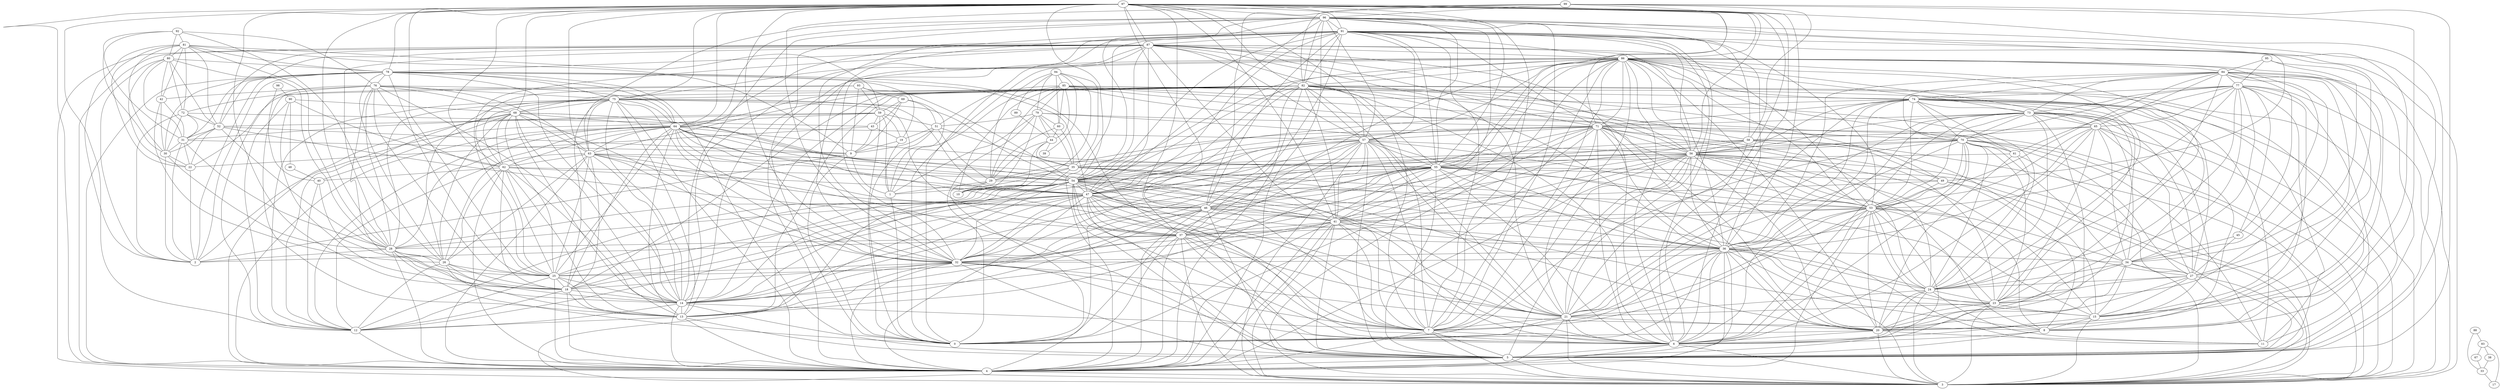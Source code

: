 digraph "sensornet-topology" {
label = "";
rankdir="BT";"0"->"1" [arrowhead = "both"] 
"0"->"9" [arrowhead = "both"] 
"0"->"20" [arrowhead = "both"] 
"0"->"21" [arrowhead = "both"] 
"0"->"28" [arrowhead = "both"] 
"0"->"29" [arrowhead = "both"] 
"0"->"36" [arrowhead = "both"] 
"0"->"37" [arrowhead = "both"] 
"0"->"41" [arrowhead = "both"] 
"0"->"51" [arrowhead = "both"] 
"0"->"59" [arrowhead = "both"] 
"0"->"70" [arrowhead = "both"] 
"0"->"71" [arrowhead = "both"] 
"0"->"78" [arrowhead = "both"] 
"0"->"79" [arrowhead = "both"] 
"0"->"86" [arrowhead = "both"] 
"0"->"87" [arrowhead = "both"] 
"0"->"91" [arrowhead = "both"] 
"1"->"9" [arrowhead = "both"] 
"1"->"19" [arrowhead = "both"] 
"1"->"29" [arrowhead = "both"] 
"1"->"35" [arrowhead = "both"] 
"1"->"59" [arrowhead = "both"] 
"1"->"69" [arrowhead = "both"] 
"1"->"79" [arrowhead = "both"] 
"1"->"85" [arrowhead = "both"] 
"2"->"9" [arrowhead = "both"] 
"2"->"22" [arrowhead = "both"] 
"2"->"28" [arrowhead = "both"] 
"2"->"30" [arrowhead = "both"] 
"2"->"31" [arrowhead = "both"] 
"2"->"37" [arrowhead = "both"] 
"2"->"59" [arrowhead = "both"] 
"2"->"72" [arrowhead = "both"] 
"2"->"78" [arrowhead = "both"] 
"2"->"80" [arrowhead = "both"] 
"2"->"81" [arrowhead = "both"] 
"2"->"87" [arrowhead = "both"] 
"3"->"4" [arrowhead = "both"] 
"3"->"5" [arrowhead = "both"] 
"3"->"6" [arrowhead = "both"] 
"3"->"7" [arrowhead = "both"] 
"3"->"15" [arrowhead = "both"] 
"3"->"20" [arrowhead = "both"] 
"3"->"21" [arrowhead = "both"] 
"3"->"23" [arrowhead = "both"] 
"3"->"24" [arrowhead = "both"] 
"3"->"27" [arrowhead = "both"] 
"3"->"34" [arrowhead = "both"] 
"3"->"36" [arrowhead = "both"] 
"3"->"37" [arrowhead = "both"] 
"3"->"41" [arrowhead = "both"] 
"3"->"54" [arrowhead = "both"] 
"3"->"55" [arrowhead = "both"] 
"3"->"56" [arrowhead = "both"] 
"3"->"57" [arrowhead = "both"] 
"3"->"65" [arrowhead = "both"] 
"3"->"70" [arrowhead = "both"] 
"3"->"71" [arrowhead = "both"] 
"3"->"73" [arrowhead = "both"] 
"3"->"74" [arrowhead = "both"] 
"3"->"77" [arrowhead = "both"] 
"3"->"84" [arrowhead = "both"] 
"3"->"86" [arrowhead = "both"] 
"3"->"87" [arrowhead = "both"] 
"3"->"91" [arrowhead = "both"] 
"4"->"5" [arrowhead = "both"] 
"4"->"6" [arrowhead = "both"] 
"4"->"7" [arrowhead = "both"] 
"4"->"12" [arrowhead = "both"] 
"4"->"13" [arrowhead = "both"] 
"4"->"14" [arrowhead = "both"] 
"4"->"18" [arrowhead = "both"] 
"4"->"21" [arrowhead = "both"] 
"4"->"25" [arrowhead = "both"] 
"4"->"28" [arrowhead = "both"] 
"4"->"32" [arrowhead = "both"] 
"4"->"36" [arrowhead = "both"] 
"4"->"37" [arrowhead = "both"] 
"4"->"41" [arrowhead = "both"] 
"4"->"46" [arrowhead = "both"] 
"4"->"47" [arrowhead = "both"] 
"4"->"53" [arrowhead = "both"] 
"4"->"55" [arrowhead = "both"] 
"4"->"56" [arrowhead = "both"] 
"4"->"57" [arrowhead = "both"] 
"4"->"62" [arrowhead = "both"] 
"4"->"63" [arrowhead = "both"] 
"4"->"64" [arrowhead = "both"] 
"4"->"68" [arrowhead = "both"] 
"4"->"71" [arrowhead = "both"] 
"4"->"75" [arrowhead = "both"] 
"4"->"78" [arrowhead = "both"] 
"4"->"82" [arrowhead = "both"] 
"4"->"86" [arrowhead = "both"] 
"4"->"87" [arrowhead = "both"] 
"4"->"91" [arrowhead = "both"] 
"4"->"96" [arrowhead = "both"] 
"4"->"97" [arrowhead = "both"] 
"5"->"6" [arrowhead = "both"] 
"5"->"7" [arrowhead = "both"] 
"5"->"8" [arrowhead = "both"] 
"5"->"13" [arrowhead = "both"] 
"5"->"14" [arrowhead = "both"] 
"5"->"32" [arrowhead = "both"] 
"5"->"36" [arrowhead = "both"] 
"5"->"41" [arrowhead = "both"] 
"5"->"46" [arrowhead = "both"] 
"5"->"47" [arrowhead = "both"] 
"5"->"49" [arrowhead = "both"] 
"5"->"53" [arrowhead = "both"] 
"5"->"54" [arrowhead = "both"] 
"5"->"56" [arrowhead = "both"] 
"5"->"57" [arrowhead = "both"] 
"5"->"58" [arrowhead = "both"] 
"5"->"63" [arrowhead = "both"] 
"5"->"64" [arrowhead = "both"] 
"5"->"82" [arrowhead = "both"] 
"5"->"86" [arrowhead = "both"] 
"5"->"91" [arrowhead = "both"] 
"5"->"96" [arrowhead = "both"] 
"5"->"97" [arrowhead = "both"] 
"5"->"99" [arrowhead = "both"] 
"6"->"7" [arrowhead = "both"] 
"6"->"8" [arrowhead = "both"] 
"6"->"15" [arrowhead = "both"] 
"6"->"20" [arrowhead = "both"] 
"6"->"21" [arrowhead = "both"] 
"6"->"23" [arrowhead = "both"] 
"6"->"24" [arrowhead = "both"] 
"6"->"32" [arrowhead = "both"] 
"6"->"36" [arrowhead = "both"] 
"6"->"37" [arrowhead = "both"] 
"6"->"41" [arrowhead = "both"] 
"6"->"47" [arrowhead = "both"] 
"6"->"53" [arrowhead = "both"] 
"6"->"54" [arrowhead = "both"] 
"6"->"55" [arrowhead = "both"] 
"6"->"57" [arrowhead = "both"] 
"6"->"58" [arrowhead = "both"] 
"6"->"65" [arrowhead = "both"] 
"6"->"70" [arrowhead = "both"] 
"6"->"71" [arrowhead = "both"] 
"6"->"73" [arrowhead = "both"] 
"6"->"74" [arrowhead = "both"] 
"6"->"82" [arrowhead = "both"] 
"6"->"86" [arrowhead = "both"] 
"6"->"87" [arrowhead = "both"] 
"6"->"91" [arrowhead = "both"] 
"6"->"97" [arrowhead = "both"] 
"7"->"14" [arrowhead = "both"] 
"7"->"21" [arrowhead = "both"] 
"7"->"32" [arrowhead = "both"] 
"7"->"36" [arrowhead = "both"] 
"7"->"37" [arrowhead = "both"] 
"7"->"41" [arrowhead = "both"] 
"7"->"46" [arrowhead = "both"] 
"7"->"47" [arrowhead = "both"] 
"7"->"53" [arrowhead = "both"] 
"7"->"54" [arrowhead = "both"] 
"7"->"55" [arrowhead = "both"] 
"7"->"56" [arrowhead = "both"] 
"7"->"64" [arrowhead = "both"] 
"7"->"71" [arrowhead = "both"] 
"7"->"82" [arrowhead = "both"] 
"7"->"86" [arrowhead = "both"] 
"7"->"87" [arrowhead = "both"] 
"7"->"91" [arrowhead = "both"] 
"7"->"96" [arrowhead = "both"] 
"7"->"97" [arrowhead = "both"] 
"8"->"15" [arrowhead = "both"] 
"8"->"32" [arrowhead = "both"] 
"8"->"46" [arrowhead = "both"] 
"8"->"49" [arrowhead = "both"] 
"8"->"55" [arrowhead = "both"] 
"8"->"56" [arrowhead = "both"] 
"8"->"65" [arrowhead = "both"] 
"8"->"82" [arrowhead = "both"] 
"8"->"96" [arrowhead = "both"] 
"8"->"99" [arrowhead = "both"] 
"9"->"19" [arrowhead = "both"] 
"9"->"31" [arrowhead = "both"] 
"9"->"43" [arrowhead = "both"] 
"9"->"51" [arrowhead = "both"] 
"9"->"52" [arrowhead = "both"] 
"9"->"69" [arrowhead = "both"] 
"9"->"81" [arrowhead = "both"] 
"9"->"93" [arrowhead = "both"] 
"10"->"29" [arrowhead = "both"] 
"10"->"35" [arrowhead = "both"] 
"10"->"44" [arrowhead = "both"] 
"10"->"79" [arrowhead = "both"] 
"10"->"85" [arrowhead = "both"] 
"10"->"94" [arrowhead = "both"] 
"11"->"20" [arrowhead = "both"] 
"11"->"24" [arrowhead = "both"] 
"11"->"27" [arrowhead = "both"] 
"11"->"35" [arrowhead = "both"] 
"11"->"70" [arrowhead = "both"] 
"11"->"74" [arrowhead = "both"] 
"11"->"77" [arrowhead = "both"] 
"11"->"85" [arrowhead = "both"] 
"12"->"13" [arrowhead = "both"] 
"12"->"14" [arrowhead = "both"] 
"12"->"18" [arrowhead = "both"] 
"12"->"25" [arrowhead = "both"] 
"12"->"26" [arrowhead = "both"] 
"12"->"40" [arrowhead = "both"] 
"12"->"47" [arrowhead = "both"] 
"12"->"54" [arrowhead = "both"] 
"12"->"63" [arrowhead = "both"] 
"12"->"64" [arrowhead = "both"] 
"12"->"68" [arrowhead = "both"] 
"12"->"75" [arrowhead = "both"] 
"12"->"76" [arrowhead = "both"] 
"12"->"90" [arrowhead = "both"] 
"12"->"97" [arrowhead = "both"] 
"13"->"14" [arrowhead = "both"] 
"13"->"18" [arrowhead = "both"] 
"13"->"25" [arrowhead = "both"] 
"13"->"26" [arrowhead = "both"] 
"13"->"32" [arrowhead = "both"] 
"13"->"46" [arrowhead = "both"] 
"13"->"54" [arrowhead = "both"] 
"13"->"55" [arrowhead = "both"] 
"13"->"62" [arrowhead = "both"] 
"13"->"64" [arrowhead = "both"] 
"13"->"68" [arrowhead = "both"] 
"13"->"75" [arrowhead = "both"] 
"13"->"76" [arrowhead = "both"] 
"13"->"82" [arrowhead = "both"] 
"13"->"96" [arrowhead = "both"] 
"14"->"18" [arrowhead = "both"] 
"14"->"25" [arrowhead = "both"] 
"14"->"26" [arrowhead = "both"] 
"14"->"28" [arrowhead = "both"] 
"14"->"32" [arrowhead = "both"] 
"14"->"41" [arrowhead = "both"] 
"14"->"46" [arrowhead = "both"] 
"14"->"47" [arrowhead = "both"] 
"14"->"54" [arrowhead = "both"] 
"14"->"55" [arrowhead = "both"] 
"14"->"57" [arrowhead = "both"] 
"14"->"62" [arrowhead = "both"] 
"14"->"63" [arrowhead = "both"] 
"14"->"68" [arrowhead = "both"] 
"14"->"75" [arrowhead = "both"] 
"14"->"76" [arrowhead = "both"] 
"14"->"78" [arrowhead = "both"] 
"14"->"82" [arrowhead = "both"] 
"14"->"91" [arrowhead = "both"] 
"14"->"96" [arrowhead = "both"] 
"14"->"97" [arrowhead = "both"] 
"15"->"23" [arrowhead = "both"] 
"15"->"27" [arrowhead = "both"] 
"15"->"34" [arrowhead = "both"] 
"15"->"36" [arrowhead = "both"] 
"15"->"53" [arrowhead = "both"] 
"15"->"56" [arrowhead = "both"] 
"15"->"58" [arrowhead = "both"] 
"15"->"73" [arrowhead = "both"] 
"15"->"77" [arrowhead = "both"] 
"15"->"84" [arrowhead = "both"] 
"15"->"86" [arrowhead = "both"] 
"17"->"33" [arrowhead = "both"] 
"17"->"83" [arrowhead = "both"] 
"18"->"25" [arrowhead = "both"] 
"18"->"26" [arrowhead = "both"] 
"18"->"32" [arrowhead = "both"] 
"18"->"40" [arrowhead = "both"] 
"18"->"47" [arrowhead = "both"] 
"18"->"54" [arrowhead = "both"] 
"18"->"62" [arrowhead = "both"] 
"18"->"63" [arrowhead = "both"] 
"18"->"64" [arrowhead = "both"] 
"18"->"75" [arrowhead = "both"] 
"18"->"76" [arrowhead = "both"] 
"18"->"82" [arrowhead = "both"] 
"18"->"90" [arrowhead = "both"] 
"18"->"97" [arrowhead = "both"] 
"19"->"43" [arrowhead = "both"] 
"19"->"51" [arrowhead = "both"] 
"19"->"59" [arrowhead = "both"] 
"19"->"93" [arrowhead = "both"] 
"20"->"21" [arrowhead = "both"] 
"20"->"23" [arrowhead = "both"] 
"20"->"24" [arrowhead = "both"] 
"20"->"27" [arrowhead = "both"] 
"20"->"34" [arrowhead = "both"] 
"20"->"35" [arrowhead = "both"] 
"20"->"36" [arrowhead = "both"] 
"20"->"53" [arrowhead = "both"] 
"20"->"56" [arrowhead = "both"] 
"20"->"61" [arrowhead = "both"] 
"20"->"71" [arrowhead = "both"] 
"20"->"73" [arrowhead = "both"] 
"20"->"74" [arrowhead = "both"] 
"20"->"77" [arrowhead = "both"] 
"20"->"84" [arrowhead = "both"] 
"20"->"85" [arrowhead = "both"] 
"20"->"86" [arrowhead = "both"] 
"21"->"23" [arrowhead = "both"] 
"21"->"24" [arrowhead = "both"] 
"21"->"29" [arrowhead = "both"] 
"21"->"36" [arrowhead = "both"] 
"21"->"37" [arrowhead = "both"] 
"21"->"41" [arrowhead = "both"] 
"21"->"47" [arrowhead = "both"] 
"21"->"53" [arrowhead = "both"] 
"21"->"54" [arrowhead = "both"] 
"21"->"56" [arrowhead = "both"] 
"21"->"57" [arrowhead = "both"] 
"21"->"70" [arrowhead = "both"] 
"21"->"73" [arrowhead = "both"] 
"21"->"74" [arrowhead = "both"] 
"21"->"79" [arrowhead = "both"] 
"21"->"86" [arrowhead = "both"] 
"21"->"87" [arrowhead = "both"] 
"21"->"91" [arrowhead = "both"] 
"21"->"97" [arrowhead = "both"] 
"22"->"30" [arrowhead = "both"] 
"22"->"31" [arrowhead = "both"] 
"22"->"43" [arrowhead = "both"] 
"22"->"52" [arrowhead = "both"] 
"22"->"80" [arrowhead = "both"] 
"22"->"81" [arrowhead = "both"] 
"22"->"93" [arrowhead = "both"] 
"23"->"24" [arrowhead = "both"] 
"23"->"27" [arrowhead = "both"] 
"23"->"34" [arrowhead = "both"] 
"23"->"36" [arrowhead = "both"] 
"23"->"53" [arrowhead = "both"] 
"23"->"56" [arrowhead = "both"] 
"23"->"65" [arrowhead = "both"] 
"23"->"70" [arrowhead = "both"] 
"23"->"71" [arrowhead = "both"] 
"23"->"74" [arrowhead = "both"] 
"23"->"77" [arrowhead = "both"] 
"23"->"84" [arrowhead = "both"] 
"23"->"86" [arrowhead = "both"] 
"24"->"27" [arrowhead = "both"] 
"24"->"34" [arrowhead = "both"] 
"24"->"35" [arrowhead = "both"] 
"24"->"36" [arrowhead = "both"] 
"24"->"53" [arrowhead = "both"] 
"24"->"56" [arrowhead = "both"] 
"24"->"61" [arrowhead = "both"] 
"24"->"70" [arrowhead = "both"] 
"24"->"71" [arrowhead = "both"] 
"24"->"73" [arrowhead = "both"] 
"24"->"77" [arrowhead = "both"] 
"24"->"84" [arrowhead = "both"] 
"24"->"85" [arrowhead = "both"] 
"24"->"86" [arrowhead = "both"] 
"25"->"26" [arrowhead = "both"] 
"25"->"28" [arrowhead = "both"] 
"25"->"32" [arrowhead = "both"] 
"25"->"37" [arrowhead = "both"] 
"25"->"47" [arrowhead = "both"] 
"25"->"54" [arrowhead = "both"] 
"25"->"62" [arrowhead = "both"] 
"25"->"63" [arrowhead = "both"] 
"25"->"64" [arrowhead = "both"] 
"25"->"68" [arrowhead = "both"] 
"25"->"76" [arrowhead = "both"] 
"25"->"78" [arrowhead = "both"] 
"25"->"82" [arrowhead = "both"] 
"25"->"87" [arrowhead = "both"] 
"25"->"97" [arrowhead = "both"] 
"26"->"28" [arrowhead = "both"] 
"26"->"42" [arrowhead = "both"] 
"26"->"62" [arrowhead = "both"] 
"26"->"63" [arrowhead = "both"] 
"26"->"64" [arrowhead = "both"] 
"26"->"68" [arrowhead = "both"] 
"26"->"75" [arrowhead = "both"] 
"26"->"78" [arrowhead = "both"] 
"26"->"92" [arrowhead = "both"] 
"27"->"34" [arrowhead = "both"] 
"27"->"45" [arrowhead = "both"] 
"27"->"53" [arrowhead = "both"] 
"27"->"61" [arrowhead = "both"] 
"27"->"65" [arrowhead = "both"] 
"27"->"70" [arrowhead = "both"] 
"27"->"73" [arrowhead = "both"] 
"27"->"74" [arrowhead = "both"] 
"27"->"84" [arrowhead = "both"] 
"27"->"95" [arrowhead = "both"] 
"28"->"30" [arrowhead = "both"] 
"28"->"31" [arrowhead = "both"] 
"28"->"37" [arrowhead = "both"] 
"28"->"47" [arrowhead = "both"] 
"28"->"52" [arrowhead = "both"] 
"28"->"54" [arrowhead = "both"] 
"28"->"64" [arrowhead = "both"] 
"28"->"75" [arrowhead = "both"] 
"28"->"76" [arrowhead = "both"] 
"28"->"80" [arrowhead = "both"] 
"28"->"81" [arrowhead = "both"] 
"28"->"87" [arrowhead = "both"] 
"28"->"97" [arrowhead = "both"] 
"29"->"35" [arrowhead = "both"] 
"29"->"44" [arrowhead = "both"] 
"29"->"51" [arrowhead = "both"] 
"29"->"60" [arrowhead = "both"] 
"29"->"71" [arrowhead = "both"] 
"29"->"85" [arrowhead = "both"] 
"29"->"94" [arrowhead = "both"] 
"30"->"31" [arrowhead = "both"] 
"30"->"42" [arrowhead = "both"] 
"30"->"52" [arrowhead = "both"] 
"30"->"72" [arrowhead = "both"] 
"30"->"78" [arrowhead = "both"] 
"30"->"81" [arrowhead = "both"] 
"30"->"92" [arrowhead = "both"] 
"31"->"42" [arrowhead = "both"] 
"31"->"52" [arrowhead = "both"] 
"31"->"59" [arrowhead = "both"] 
"31"->"72" [arrowhead = "both"] 
"31"->"78" [arrowhead = "both"] 
"31"->"80" [arrowhead = "both"] 
"31"->"92" [arrowhead = "both"] 
"32"->"36" [arrowhead = "both"] 
"32"->"41" [arrowhead = "both"] 
"32"->"46" [arrowhead = "both"] 
"32"->"47" [arrowhead = "both"] 
"32"->"49" [arrowhead = "both"] 
"32"->"54" [arrowhead = "both"] 
"32"->"55" [arrowhead = "both"] 
"32"->"56" [arrowhead = "both"] 
"32"->"57" [arrowhead = "both"] 
"32"->"58" [arrowhead = "both"] 
"32"->"63" [arrowhead = "both"] 
"32"->"64" [arrowhead = "both"] 
"32"->"68" [arrowhead = "both"] 
"32"->"75" [arrowhead = "both"] 
"32"->"86" [arrowhead = "both"] 
"32"->"91" [arrowhead = "both"] 
"32"->"96" [arrowhead = "both"] 
"32"->"97" [arrowhead = "both"] 
"32"->"99" [arrowhead = "both"] 
"33"->"38" [arrowhead = "both"] 
"33"->"67" [arrowhead = "both"] 
"33"->"88" [arrowhead = "both"] 
"34"->"36" [arrowhead = "both"] 
"34"->"45" [arrowhead = "both"] 
"34"->"53" [arrowhead = "both"] 
"34"->"65" [arrowhead = "both"] 
"34"->"70" [arrowhead = "both"] 
"34"->"73" [arrowhead = "both"] 
"34"->"74" [arrowhead = "both"] 
"34"->"77" [arrowhead = "both"] 
"34"->"86" [arrowhead = "both"] 
"34"->"95" [arrowhead = "both"] 
"35"->"44" [arrowhead = "both"] 
"35"->"51" [arrowhead = "both"] 
"35"->"60" [arrowhead = "both"] 
"35"->"61" [arrowhead = "both"] 
"35"->"70" [arrowhead = "both"] 
"35"->"74" [arrowhead = "both"] 
"35"->"79" [arrowhead = "both"] 
"35"->"94" [arrowhead = "both"] 
"36"->"37" [arrowhead = "both"] 
"36"->"41" [arrowhead = "both"] 
"36"->"47" [arrowhead = "both"] 
"36"->"53" [arrowhead = "both"] 
"36"->"54" [arrowhead = "both"] 
"36"->"55" [arrowhead = "both"] 
"36"->"56" [arrowhead = "both"] 
"36"->"57" [arrowhead = "both"] 
"36"->"65" [arrowhead = "both"] 
"36"->"70" [arrowhead = "both"] 
"36"->"71" [arrowhead = "both"] 
"36"->"73" [arrowhead = "both"] 
"36"->"74" [arrowhead = "both"] 
"36"->"82" [arrowhead = "both"] 
"36"->"84" [arrowhead = "both"] 
"36"->"87" [arrowhead = "both"] 
"36"->"91" [arrowhead = "both"] 
"36"->"97" [arrowhead = "both"] 
"37"->"41" [arrowhead = "both"] 
"37"->"47" [arrowhead = "both"] 
"37"->"52" [arrowhead = "both"] 
"37"->"53" [arrowhead = "both"] 
"37"->"54" [arrowhead = "both"] 
"37"->"56" [arrowhead = "both"] 
"37"->"57" [arrowhead = "both"] 
"37"->"71" [arrowhead = "both"] 
"37"->"75" [arrowhead = "both"] 
"37"->"78" [arrowhead = "both"] 
"37"->"86" [arrowhead = "both"] 
"37"->"91" [arrowhead = "both"] 
"37"->"97" [arrowhead = "both"] 
"38"->"83" [arrowhead = "both"] 
"39"->"44" [arrowhead = "both"] 
"39"->"94" [arrowhead = "both"] 
"40"->"48" [arrowhead = "both"] 
"40"->"62" [arrowhead = "both"] 
"40"->"68" [arrowhead = "both"] 
"40"->"98" [arrowhead = "both"] 
"41"->"46" [arrowhead = "both"] 
"41"->"47" [arrowhead = "both"] 
"41"->"53" [arrowhead = "both"] 
"41"->"54" [arrowhead = "both"] 
"41"->"55" [arrowhead = "both"] 
"41"->"56" [arrowhead = "both"] 
"41"->"57" [arrowhead = "both"] 
"41"->"64" [arrowhead = "both"] 
"41"->"71" [arrowhead = "both"] 
"41"->"82" [arrowhead = "both"] 
"41"->"86" [arrowhead = "both"] 
"41"->"87" [arrowhead = "both"] 
"41"->"96" [arrowhead = "both"] 
"41"->"97" [arrowhead = "both"] 
"42"->"76" [arrowhead = "both"] 
"42"->"80" [arrowhead = "both"] 
"42"->"81" [arrowhead = "both"] 
"43"->"59" [arrowhead = "both"] 
"43"->"69" [arrowhead = "both"] 
"43"->"72" [arrowhead = "both"] 
"44"->"60" [arrowhead = "both"] 
"44"->"79" [arrowhead = "both"] 
"44"->"85" [arrowhead = "both"] 
"44"->"89" [arrowhead = "both"] 
"45"->"77" [arrowhead = "both"] 
"45"->"84" [arrowhead = "both"] 
"46"->"47" [arrowhead = "both"] 
"46"->"49" [arrowhead = "both"] 
"46"->"54" [arrowhead = "both"] 
"46"->"55" [arrowhead = "both"] 
"46"->"57" [arrowhead = "both"] 
"46"->"58" [arrowhead = "both"] 
"46"->"63" [arrowhead = "both"] 
"46"->"64" [arrowhead = "both"] 
"46"->"82" [arrowhead = "both"] 
"46"->"91" [arrowhead = "both"] 
"46"->"97" [arrowhead = "both"] 
"46"->"99" [arrowhead = "both"] 
"47"->"54" [arrowhead = "both"] 
"47"->"55" [arrowhead = "both"] 
"47"->"56" [arrowhead = "both"] 
"47"->"57" [arrowhead = "both"] 
"47"->"62" [arrowhead = "both"] 
"47"->"64" [arrowhead = "both"] 
"47"->"68" [arrowhead = "both"] 
"47"->"71" [arrowhead = "both"] 
"47"->"75" [arrowhead = "both"] 
"47"->"78" [arrowhead = "both"] 
"47"->"82" [arrowhead = "both"] 
"47"->"86" [arrowhead = "both"] 
"47"->"87" [arrowhead = "both"] 
"47"->"91" [arrowhead = "both"] 
"47"->"96" [arrowhead = "both"] 
"48"->"90" [arrowhead = "both"] 
"49"->"55" [arrowhead = "both"] 
"49"->"58" [arrowhead = "both"] 
"49"->"82" [arrowhead = "both"] 
"49"->"96" [arrowhead = "both"] 
"51"->"59" [arrowhead = "both"] 
"51"->"69" [arrowhead = "both"] 
"51"->"79" [arrowhead = "both"] 
"51"->"85" [arrowhead = "both"] 
"52"->"59" [arrowhead = "both"] 
"52"->"72" [arrowhead = "both"] 
"52"->"78" [arrowhead = "both"] 
"52"->"80" [arrowhead = "both"] 
"52"->"81" [arrowhead = "both"] 
"52"->"87" [arrowhead = "both"] 
"53"->"54" [arrowhead = "both"] 
"53"->"55" [arrowhead = "both"] 
"53"->"56" [arrowhead = "both"] 
"53"->"57" [arrowhead = "both"] 
"53"->"65" [arrowhead = "both"] 
"53"->"70" [arrowhead = "both"] 
"53"->"71" [arrowhead = "both"] 
"53"->"73" [arrowhead = "both"] 
"53"->"74" [arrowhead = "both"] 
"53"->"77" [arrowhead = "both"] 
"53"->"84" [arrowhead = "both"] 
"53"->"86" [arrowhead = "both"] 
"53"->"87" [arrowhead = "both"] 
"53"->"91" [arrowhead = "both"] 
"54"->"55" [arrowhead = "both"] 
"54"->"56" [arrowhead = "both"] 
"54"->"57" [arrowhead = "both"] 
"54"->"62" [arrowhead = "both"] 
"54"->"63" [arrowhead = "both"] 
"54"->"64" [arrowhead = "both"] 
"54"->"68" [arrowhead = "both"] 
"54"->"71" [arrowhead = "both"] 
"54"->"75" [arrowhead = "both"] 
"54"->"78" [arrowhead = "both"] 
"54"->"82" [arrowhead = "both"] 
"54"->"86" [arrowhead = "both"] 
"54"->"87" [arrowhead = "both"] 
"54"->"91" [arrowhead = "both"] 
"54"->"96" [arrowhead = "both"] 
"54"->"97" [arrowhead = "both"] 
"55"->"56" [arrowhead = "both"] 
"55"->"57" [arrowhead = "both"] 
"55"->"58" [arrowhead = "both"] 
"55"->"63" [arrowhead = "both"] 
"55"->"64" [arrowhead = "both"] 
"55"->"82" [arrowhead = "both"] 
"55"->"86" [arrowhead = "both"] 
"55"->"91" [arrowhead = "both"] 
"55"->"96" [arrowhead = "both"] 
"55"->"97" [arrowhead = "both"] 
"55"->"99" [arrowhead = "both"] 
"56"->"57" [arrowhead = "both"] 
"56"->"58" [arrowhead = "both"] 
"56"->"65" [arrowhead = "both"] 
"56"->"70" [arrowhead = "both"] 
"56"->"71" [arrowhead = "both"] 
"56"->"73" [arrowhead = "both"] 
"56"->"74" [arrowhead = "both"] 
"56"->"82" [arrowhead = "both"] 
"56"->"86" [arrowhead = "both"] 
"56"->"87" [arrowhead = "both"] 
"56"->"91" [arrowhead = "both"] 
"56"->"97" [arrowhead = "both"] 
"57"->"64" [arrowhead = "both"] 
"57"->"71" [arrowhead = "both"] 
"57"->"82" [arrowhead = "both"] 
"57"->"86" [arrowhead = "both"] 
"57"->"87" [arrowhead = "both"] 
"57"->"91" [arrowhead = "both"] 
"57"->"96" [arrowhead = "both"] 
"57"->"97" [arrowhead = "both"] 
"58"->"65" [arrowhead = "both"] 
"58"->"82" [arrowhead = "both"] 
"58"->"96" [arrowhead = "both"] 
"58"->"99" [arrowhead = "both"] 
"59"->"69" [arrowhead = "both"] 
"59"->"81" [arrowhead = "both"] 
"59"->"93" [arrowhead = "both"] 
"60"->"79" [arrowhead = "both"] 
"60"->"85" [arrowhead = "both"] 
"60"->"94" [arrowhead = "both"] 
"61"->"70" [arrowhead = "both"] 
"61"->"74" [arrowhead = "both"] 
"61"->"77" [arrowhead = "both"] 
"61"->"85" [arrowhead = "both"] 
"62"->"63" [arrowhead = "both"] 
"62"->"64" [arrowhead = "both"] 
"62"->"68" [arrowhead = "both"] 
"62"->"75" [arrowhead = "both"] 
"62"->"76" [arrowhead = "both"] 
"62"->"90" [arrowhead = "both"] 
"62"->"97" [arrowhead = "both"] 
"63"->"64" [arrowhead = "both"] 
"63"->"68" [arrowhead = "both"] 
"63"->"75" [arrowhead = "both"] 
"63"->"76" [arrowhead = "both"] 
"63"->"82" [arrowhead = "both"] 
"63"->"96" [arrowhead = "both"] 
"64"->"68" [arrowhead = "both"] 
"64"->"75" [arrowhead = "both"] 
"64"->"76" [arrowhead = "both"] 
"64"->"78" [arrowhead = "both"] 
"64"->"82" [arrowhead = "both"] 
"64"->"91" [arrowhead = "both"] 
"64"->"96" [arrowhead = "both"] 
"64"->"97" [arrowhead = "both"] 
"65"->"73" [arrowhead = "both"] 
"65"->"77" [arrowhead = "both"] 
"65"->"84" [arrowhead = "both"] 
"65"->"86" [arrowhead = "both"] 
"67"->"83" [arrowhead = "both"] 
"68"->"75" [arrowhead = "both"] 
"68"->"76" [arrowhead = "both"] 
"68"->"82" [arrowhead = "both"] 
"68"->"90" [arrowhead = "both"] 
"68"->"97" [arrowhead = "both"] 
"69"->"93" [arrowhead = "both"] 
"70"->"71" [arrowhead = "both"] 
"70"->"73" [arrowhead = "both"] 
"70"->"74" [arrowhead = "both"] 
"70"->"77" [arrowhead = "both"] 
"70"->"84" [arrowhead = "both"] 
"70"->"85" [arrowhead = "both"] 
"70"->"86" [arrowhead = "both"] 
"71"->"73" [arrowhead = "both"] 
"71"->"74" [arrowhead = "both"] 
"71"->"79" [arrowhead = "both"] 
"71"->"86" [arrowhead = "both"] 
"71"->"87" [arrowhead = "both"] 
"71"->"91" [arrowhead = "both"] 
"71"->"97" [arrowhead = "both"] 
"72"->"80" [arrowhead = "both"] 
"72"->"81" [arrowhead = "both"] 
"72"->"93" [arrowhead = "both"] 
"73"->"74" [arrowhead = "both"] 
"73"->"77" [arrowhead = "both"] 
"73"->"84" [arrowhead = "both"] 
"73"->"86" [arrowhead = "both"] 
"74"->"77" [arrowhead = "both"] 
"74"->"84" [arrowhead = "both"] 
"74"->"85" [arrowhead = "both"] 
"74"->"86" [arrowhead = "both"] 
"75"->"76" [arrowhead = "both"] 
"75"->"78" [arrowhead = "both"] 
"75"->"82" [arrowhead = "both"] 
"75"->"87" [arrowhead = "both"] 
"75"->"97" [arrowhead = "both"] 
"76"->"78" [arrowhead = "both"] 
"76"->"92" [arrowhead = "both"] 
"77"->"84" [arrowhead = "both"] 
"77"->"95" [arrowhead = "both"] 
"78"->"80" [arrowhead = "both"] 
"78"->"81" [arrowhead = "both"] 
"78"->"87" [arrowhead = "both"] 
"78"->"97" [arrowhead = "both"] 
"79"->"85" [arrowhead = "both"] 
"79"->"94" [arrowhead = "both"] 
"80"->"81" [arrowhead = "both"] 
"80"->"92" [arrowhead = "both"] 
"81"->"92" [arrowhead = "both"] 
"82"->"86" [arrowhead = "both"] 
"82"->"91" [arrowhead = "both"] 
"82"->"96" [arrowhead = "both"] 
"82"->"97" [arrowhead = "both"] 
"82"->"99" [arrowhead = "both"] 
"83"->"88" [arrowhead = "both"] 
"84"->"86" [arrowhead = "both"] 
"84"->"95" [arrowhead = "both"] 
"85"->"94" [arrowhead = "both"] 
"86"->"87" [arrowhead = "both"] 
"86"->"91" [arrowhead = "both"] 
"86"->"97" [arrowhead = "both"] 
"87"->"91" [arrowhead = "both"] 
"87"->"97" [arrowhead = "both"] 
"89"->"94" [arrowhead = "both"] 
"90"->"98" [arrowhead = "both"] 
"91"->"96" [arrowhead = "both"] 
"91"->"97" [arrowhead = "both"] 
"96"->"97" [arrowhead = "both"] 
"96"->"99" [arrowhead = "both"] 
}